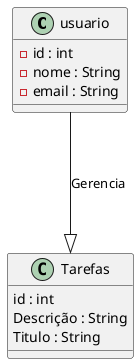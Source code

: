 @startuml
class usuario
usuario : - id : int
usuario : - nome : String
usuario : - email : String
usuario ---|> Tarefas : Gerencia

class Tarefas
Tarefas : id : int
Tarefas : Descrição : String
Tarefas : Titulo : String


@enduml
